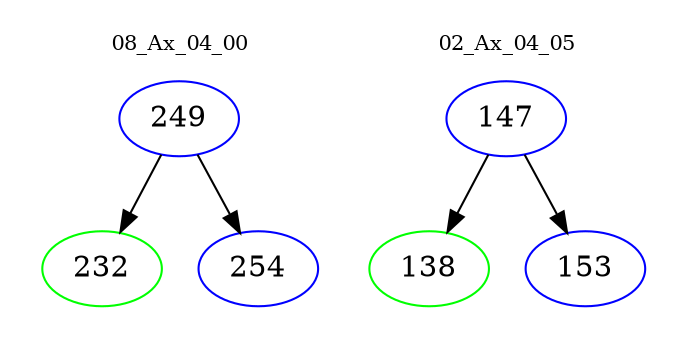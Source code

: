 digraph{
subgraph cluster_0 {
color = white
label = "08_Ax_04_00";
fontsize=10;
T0_249 [label="249", color="blue"]
T0_249 -> T0_232 [color="black"]
T0_232 [label="232", color="green"]
T0_249 -> T0_254 [color="black"]
T0_254 [label="254", color="blue"]
}
subgraph cluster_1 {
color = white
label = "02_Ax_04_05";
fontsize=10;
T1_147 [label="147", color="blue"]
T1_147 -> T1_138 [color="black"]
T1_138 [label="138", color="green"]
T1_147 -> T1_153 [color="black"]
T1_153 [label="153", color="blue"]
}
}
